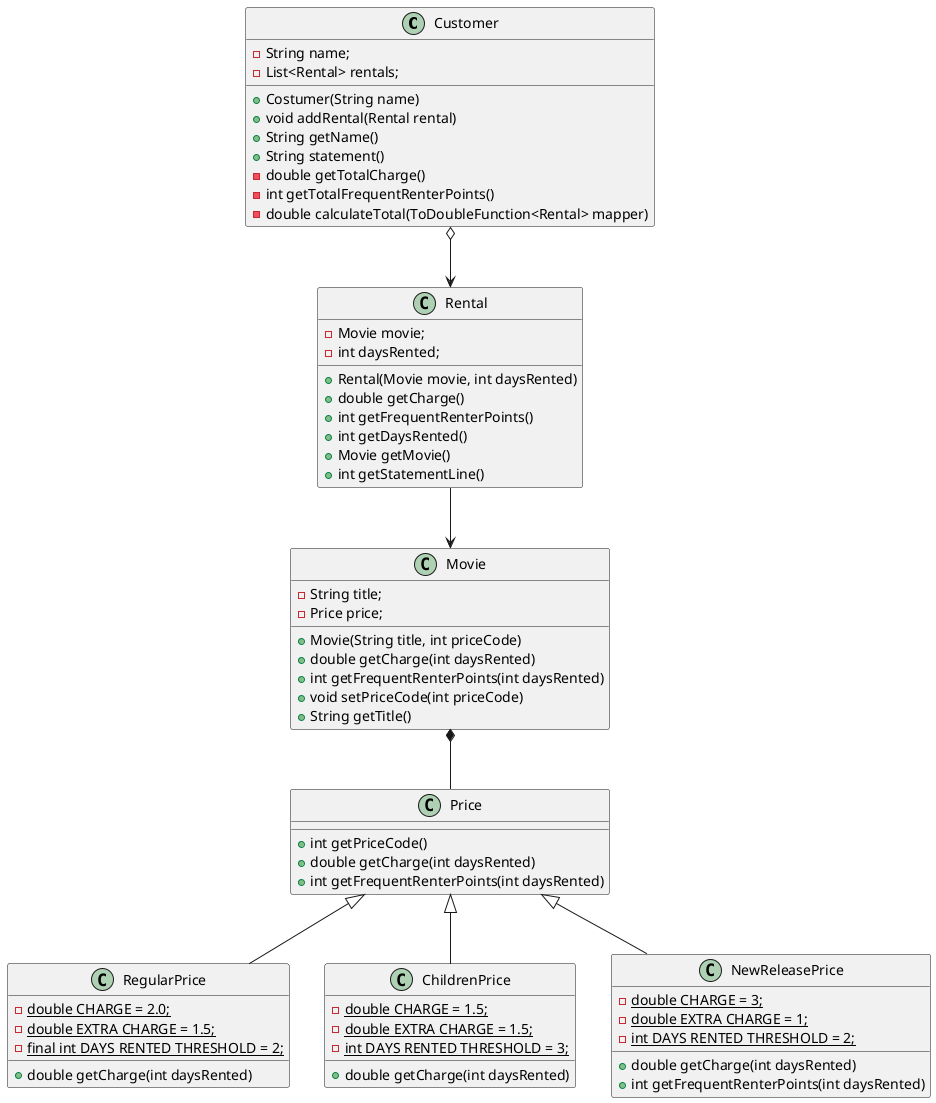 @startuml movies

class Customer {
- String name;
- List<Rental> rentals;

+ Costumer(String name)
+ void addRental(Rental rental)
+ String getName()
+ String statement()
- double getTotalCharge()
- int getTotalFrequentRenterPoints()
- double calculateTotal(ToDoubleFunction<Rental> mapper)
}

class Rental {
- Movie movie;
- int daysRented;

+ Rental(Movie movie, int daysRented)
+ double getCharge()
+ int getFrequentRenterPoints()
+ int getDaysRented()
+ Movie getMovie()
+ int getStatementLine()
}

class Movie {
- String title;
- Price price;

+ Movie(String title, int priceCode)
+ double getCharge(int daysRented)
+ int getFrequentRenterPoints(int daysRented)
+ void setPriceCode(int priceCode)
+ String getTitle()
}

class Price {
+ int getPriceCode()
+ double getCharge(int daysRented)
+ int getFrequentRenterPoints(int daysRented)
}
class RegularPrice {
{static}- double CHARGE = 2.0;
{static}- double EXTRA CHARGE = 1.5;
{static}- final int DAYS RENTED THRESHOLD = 2;
+ double getCharge(int daysRented)
}
class ChildrenPrice {
{static}- double CHARGE = 1.5;
{static}- double EXTRA CHARGE = 1.5;
{static}- int DAYS RENTED THRESHOLD = 3;
+ double getCharge(int daysRented)
}
class NewReleasePrice {
{static}- double CHARGE = 3;
{static}- double EXTRA CHARGE = 1;
{static}- int DAYS RENTED THRESHOLD = 2;
+ double getCharge(int daysRented)
+ int getFrequentRenterPoints(int daysRented)
}

Customer o-down-> Rental
Rental -down-> Movie
Movie *-down- Price
Price <|-down- RegularPrice
Price <|-down- ChildrenPrice
Price <|-down- NewReleasePrice

@enduml

